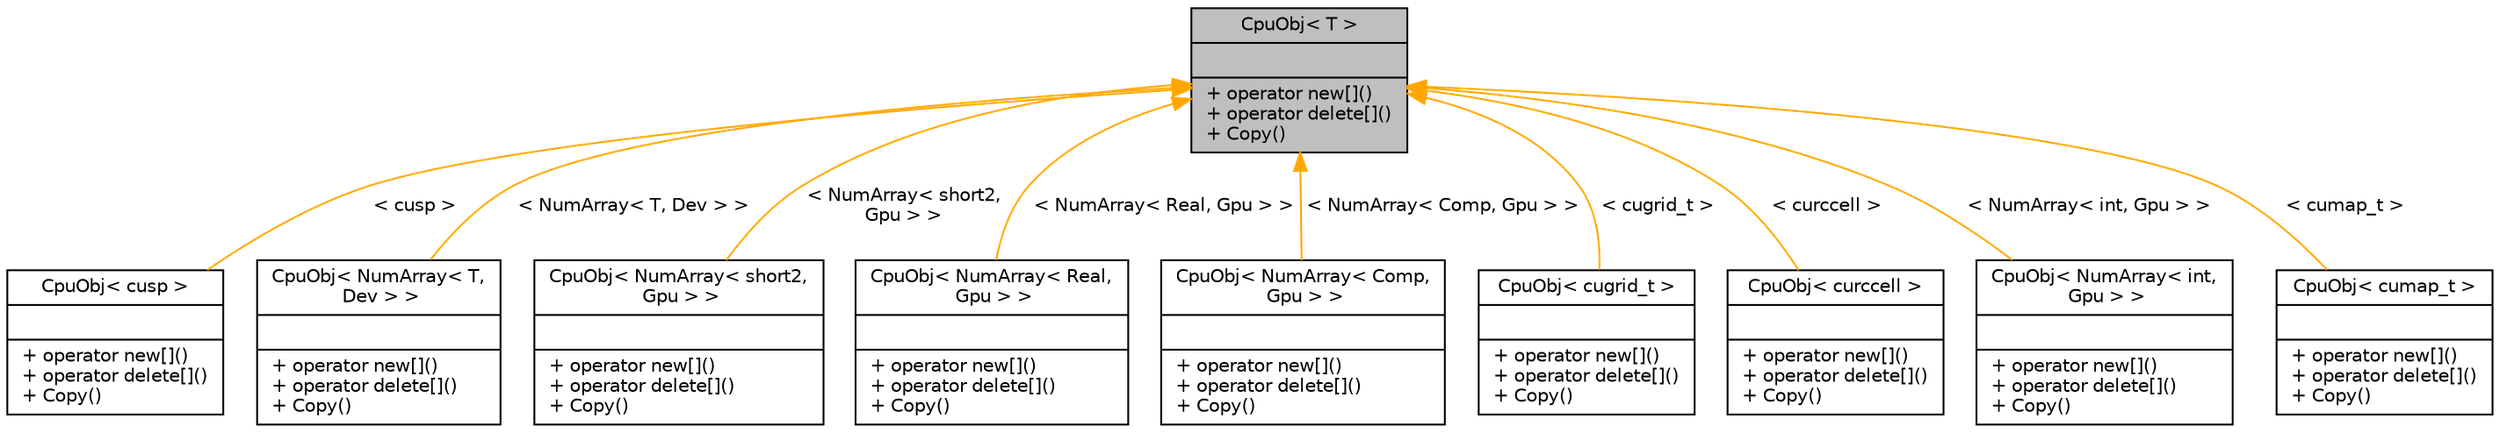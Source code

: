 digraph "CpuObj&lt; T &gt;"
{
 // INTERACTIVE_SVG=YES
  bgcolor="transparent";
  edge [fontname="Helvetica",fontsize="10",labelfontname="Helvetica",labelfontsize="10"];
  node [fontname="Helvetica",fontsize="10",shape=record];
  Node0 [label="{CpuObj\< T \>\n||+ operator new[]()\l+ operator delete[]()\l+ Copy()\l}",height=0.2,width=0.4,color="black", fillcolor="grey75", style="filled", fontcolor="black"];
  Node0 -> Node1 [dir="back",color="orange",fontsize="10",style="solid",label=" \< cusp \>" ,fontname="Helvetica"];
  Node1 [label="{CpuObj\< cusp \>\n||+ operator new[]()\l+ operator delete[]()\l+ Copy()\l}",height=0.2,width=0.4,color="black",URL="$d3/dd7/class_cpu_obj.html"];
  Node0 -> Node2 [dir="back",color="orange",fontsize="10",style="solid",label=" \< NumArray\< T, Dev \> \>" ,fontname="Helvetica"];
  Node2 [label="{CpuObj\< NumArray\< T,\l Dev \> \>\n||+ operator new[]()\l+ operator delete[]()\l+ Copy()\l}",height=0.2,width=0.4,color="black",URL="$d3/dd7/class_cpu_obj.html"];
  Node0 -> Node3 [dir="back",color="orange",fontsize="10",style="solid",label=" \< NumArray\< short2,\l Gpu \> \>" ,fontname="Helvetica"];
  Node3 [label="{CpuObj\< NumArray\< short2,\l Gpu \> \>\n||+ operator new[]()\l+ operator delete[]()\l+ Copy()\l}",height=0.2,width=0.4,color="black",URL="$d3/dd7/class_cpu_obj.html"];
  Node0 -> Node4 [dir="back",color="orange",fontsize="10",style="solid",label=" \< NumArray\< Real, Gpu \> \>" ,fontname="Helvetica"];
  Node4 [label="{CpuObj\< NumArray\< Real,\l Gpu \> \>\n||+ operator new[]()\l+ operator delete[]()\l+ Copy()\l}",height=0.2,width=0.4,color="black",URL="$d3/dd7/class_cpu_obj.html"];
  Node0 -> Node5 [dir="back",color="orange",fontsize="10",style="solid",label=" \< NumArray\< Comp, Gpu \> \>" ,fontname="Helvetica"];
  Node5 [label="{CpuObj\< NumArray\< Comp,\l Gpu \> \>\n||+ operator new[]()\l+ operator delete[]()\l+ Copy()\l}",height=0.2,width=0.4,color="black",URL="$d3/dd7/class_cpu_obj.html"];
  Node0 -> Node6 [dir="back",color="orange",fontsize="10",style="solid",label=" \< cugrid_t \>" ,fontname="Helvetica"];
  Node6 [label="{CpuObj\< cugrid_t \>\n||+ operator new[]()\l+ operator delete[]()\l+ Copy()\l}",height=0.2,width=0.4,color="black",URL="$d3/dd7/class_cpu_obj.html"];
  Node0 -> Node7 [dir="back",color="orange",fontsize="10",style="solid",label=" \< curccell \>" ,fontname="Helvetica"];
  Node7 [label="{CpuObj\< curccell \>\n||+ operator new[]()\l+ operator delete[]()\l+ Copy()\l}",height=0.2,width=0.4,color="black",URL="$d3/dd7/class_cpu_obj.html"];
  Node0 -> Node8 [dir="back",color="orange",fontsize="10",style="solid",label=" \< NumArray\< int, Gpu \> \>" ,fontname="Helvetica"];
  Node8 [label="{CpuObj\< NumArray\< int,\l Gpu \> \>\n||+ operator new[]()\l+ operator delete[]()\l+ Copy()\l}",height=0.2,width=0.4,color="black",URL="$d3/dd7/class_cpu_obj.html"];
  Node0 -> Node9 [dir="back",color="orange",fontsize="10",style="solid",label=" \< cumap_t \>" ,fontname="Helvetica"];
  Node9 [label="{CpuObj\< cumap_t \>\n||+ operator new[]()\l+ operator delete[]()\l+ Copy()\l}",height=0.2,width=0.4,color="black",URL="$d3/dd7/class_cpu_obj.html"];
}
